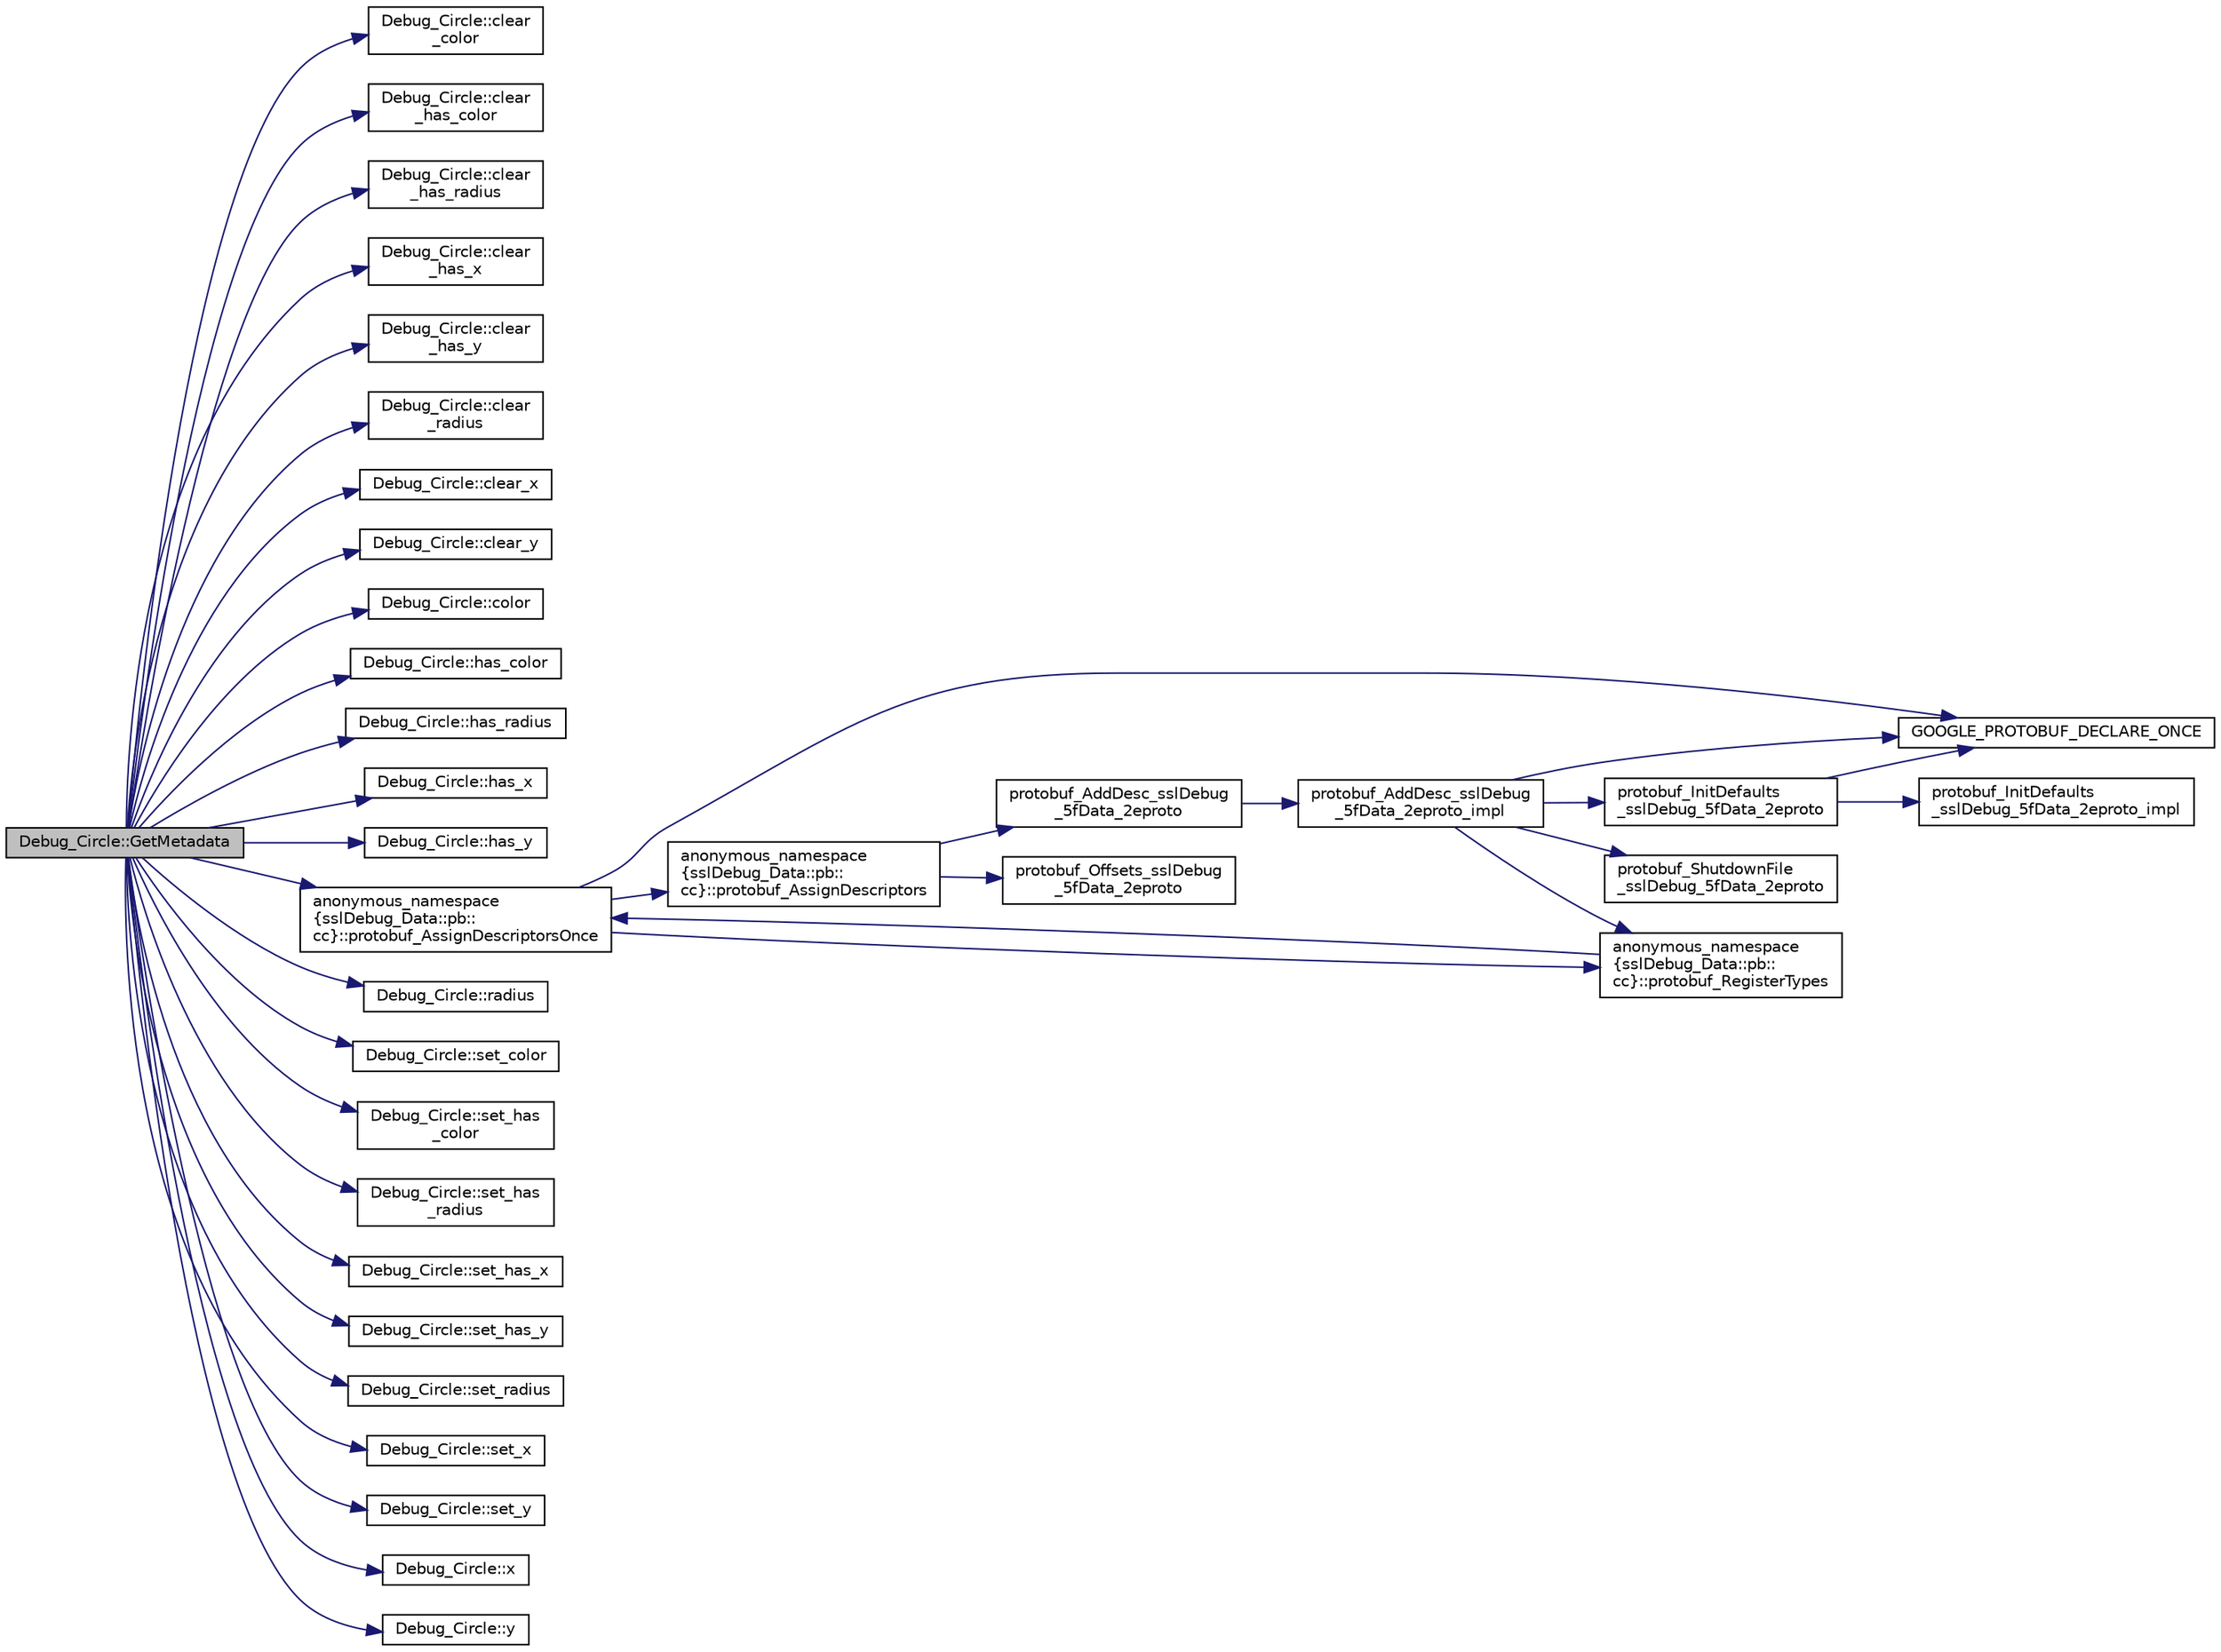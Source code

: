 digraph "Debug_Circle::GetMetadata"
{
 // INTERACTIVE_SVG=YES
  edge [fontname="Helvetica",fontsize="10",labelfontname="Helvetica",labelfontsize="10"];
  node [fontname="Helvetica",fontsize="10",shape=record];
  rankdir="LR";
  Node1 [label="Debug_Circle::GetMetadata",height=0.2,width=0.4,color="black", fillcolor="grey75", style="filled", fontcolor="black"];
  Node1 -> Node2 [color="midnightblue",fontsize="10",style="solid",fontname="Helvetica"];
  Node2 [label="Debug_Circle::clear\l_color",height=0.2,width=0.4,color="black", fillcolor="white", style="filled",URL="$d0/d75/class_debug___circle.html#a6479abf95f7b68bfeace7ed9e133bd06"];
  Node1 -> Node3 [color="midnightblue",fontsize="10",style="solid",fontname="Helvetica"];
  Node3 [label="Debug_Circle::clear\l_has_color",height=0.2,width=0.4,color="black", fillcolor="white", style="filled",URL="$d0/d75/class_debug___circle.html#af63a0b15bbc53788e9dbfe677805b1f2"];
  Node1 -> Node4 [color="midnightblue",fontsize="10",style="solid",fontname="Helvetica"];
  Node4 [label="Debug_Circle::clear\l_has_radius",height=0.2,width=0.4,color="black", fillcolor="white", style="filled",URL="$d0/d75/class_debug___circle.html#a17a449cde12ea78bccc476c1457460e8"];
  Node1 -> Node5 [color="midnightblue",fontsize="10",style="solid",fontname="Helvetica"];
  Node5 [label="Debug_Circle::clear\l_has_x",height=0.2,width=0.4,color="black", fillcolor="white", style="filled",URL="$d0/d75/class_debug___circle.html#a971015fac077b2227b3d336a89b0c0dc"];
  Node1 -> Node6 [color="midnightblue",fontsize="10",style="solid",fontname="Helvetica"];
  Node6 [label="Debug_Circle::clear\l_has_y",height=0.2,width=0.4,color="black", fillcolor="white", style="filled",URL="$d0/d75/class_debug___circle.html#adb704ce1aea1d5944f346002d475e89e"];
  Node1 -> Node7 [color="midnightblue",fontsize="10",style="solid",fontname="Helvetica"];
  Node7 [label="Debug_Circle::clear\l_radius",height=0.2,width=0.4,color="black", fillcolor="white", style="filled",URL="$d0/d75/class_debug___circle.html#a510849a36850d740454f8022d0f84298"];
  Node1 -> Node8 [color="midnightblue",fontsize="10",style="solid",fontname="Helvetica"];
  Node8 [label="Debug_Circle::clear_x",height=0.2,width=0.4,color="black", fillcolor="white", style="filled",URL="$d0/d75/class_debug___circle.html#ab3ab50c4446aaaa6e60ae7ce38a220a7"];
  Node1 -> Node9 [color="midnightblue",fontsize="10",style="solid",fontname="Helvetica"];
  Node9 [label="Debug_Circle::clear_y",height=0.2,width=0.4,color="black", fillcolor="white", style="filled",URL="$d0/d75/class_debug___circle.html#acc3da66f61f46a5c66115cbaea855bd4"];
  Node1 -> Node10 [color="midnightblue",fontsize="10",style="solid",fontname="Helvetica"];
  Node10 [label="Debug_Circle::color",height=0.2,width=0.4,color="black", fillcolor="white", style="filled",URL="$d0/d75/class_debug___circle.html#a286421392298bbbf49a96bd8df66ae27"];
  Node1 -> Node11 [color="midnightblue",fontsize="10",style="solid",fontname="Helvetica"];
  Node11 [label="Debug_Circle::has_color",height=0.2,width=0.4,color="black", fillcolor="white", style="filled",URL="$d0/d75/class_debug___circle.html#a439f30c58d6ae0d8661a2b18ec32ef39"];
  Node1 -> Node12 [color="midnightblue",fontsize="10",style="solid",fontname="Helvetica"];
  Node12 [label="Debug_Circle::has_radius",height=0.2,width=0.4,color="black", fillcolor="white", style="filled",URL="$d0/d75/class_debug___circle.html#a51d98bad35c601b339e4cab6ebda4bee"];
  Node1 -> Node13 [color="midnightblue",fontsize="10",style="solid",fontname="Helvetica"];
  Node13 [label="Debug_Circle::has_x",height=0.2,width=0.4,color="black", fillcolor="white", style="filled",URL="$d0/d75/class_debug___circle.html#a548fce9c39fde523928beea229da8941"];
  Node1 -> Node14 [color="midnightblue",fontsize="10",style="solid",fontname="Helvetica"];
  Node14 [label="Debug_Circle::has_y",height=0.2,width=0.4,color="black", fillcolor="white", style="filled",URL="$d0/d75/class_debug___circle.html#a48e0a3efd936c4ae57e7846b956590ca"];
  Node1 -> Node15 [color="midnightblue",fontsize="10",style="solid",fontname="Helvetica"];
  Node15 [label="anonymous_namespace\l\{sslDebug_Data::pb::\lcc\}::protobuf_AssignDescriptorsOnce",height=0.2,width=0.4,color="black", fillcolor="white", style="filled",URL="$d5/d69/namespaceanonymous__namespace_02ssl_debug___data_8pb_8cc_03.html#aa37bb98042183672b28f8fddda58b729"];
  Node15 -> Node16 [color="midnightblue",fontsize="10",style="solid",fontname="Helvetica"];
  Node16 [label="GOOGLE_PROTOBUF_DECLARE_ONCE",height=0.2,width=0.4,color="black", fillcolor="white", style="filled",URL="$de/d3d/ssl_debug___data_8pb_8cc.html#adf2e32c6ade40588a9ca6241ec879775"];
  Node15 -> Node17 [color="midnightblue",fontsize="10",style="solid",fontname="Helvetica"];
  Node17 [label="anonymous_namespace\l\{sslDebug_Data::pb::\lcc\}::protobuf_AssignDescriptors",height=0.2,width=0.4,color="black", fillcolor="white", style="filled",URL="$d5/d69/namespaceanonymous__namespace_02ssl_debug___data_8pb_8cc_03.html#ac904ef4479515b87f97fc4a523056c10"];
  Node17 -> Node18 [color="midnightblue",fontsize="10",style="solid",fontname="Helvetica"];
  Node18 [label="protobuf_AddDesc_sslDebug\l_5fData_2eproto",height=0.2,width=0.4,color="black", fillcolor="white", style="filled",URL="$de/d3d/ssl_debug___data_8pb_8cc.html#a223c276d17c49d4dec9d8f19d6049184"];
  Node18 -> Node19 [color="midnightblue",fontsize="10",style="solid",fontname="Helvetica"];
  Node19 [label="protobuf_AddDesc_sslDebug\l_5fData_2eproto_impl",height=0.2,width=0.4,color="black", fillcolor="white", style="filled",URL="$de/d3d/ssl_debug___data_8pb_8cc.html#a7d433a7120b244fca24637c8418c9d4b"];
  Node19 -> Node16 [color="midnightblue",fontsize="10",style="solid",fontname="Helvetica"];
  Node19 -> Node20 [color="midnightblue",fontsize="10",style="solid",fontname="Helvetica"];
  Node20 [label="protobuf_InitDefaults\l_sslDebug_5fData_2eproto",height=0.2,width=0.4,color="black", fillcolor="white", style="filled",URL="$de/d3d/ssl_debug___data_8pb_8cc.html#a0070070cfa76c070921a3fc2bc7c388b"];
  Node20 -> Node16 [color="midnightblue",fontsize="10",style="solid",fontname="Helvetica"];
  Node20 -> Node21 [color="midnightblue",fontsize="10",style="solid",fontname="Helvetica"];
  Node21 [label="protobuf_InitDefaults\l_sslDebug_5fData_2eproto_impl",height=0.2,width=0.4,color="black", fillcolor="white", style="filled",URL="$de/d3d/ssl_debug___data_8pb_8cc.html#a68c73c3d75dda6d2390f18d60cbb202a"];
  Node19 -> Node22 [color="midnightblue",fontsize="10",style="solid",fontname="Helvetica"];
  Node22 [label="anonymous_namespace\l\{sslDebug_Data::pb::\lcc\}::protobuf_RegisterTypes",height=0.2,width=0.4,color="black", fillcolor="white", style="filled",URL="$d5/d69/namespaceanonymous__namespace_02ssl_debug___data_8pb_8cc_03.html#a17c4b3f5dcf75931d5df0ce37b83d52d"];
  Node22 -> Node15 [color="midnightblue",fontsize="10",style="solid",fontname="Helvetica"];
  Node19 -> Node23 [color="midnightblue",fontsize="10",style="solid",fontname="Helvetica"];
  Node23 [label="protobuf_ShutdownFile\l_sslDebug_5fData_2eproto",height=0.2,width=0.4,color="black", fillcolor="white", style="filled",URL="$de/d3d/ssl_debug___data_8pb_8cc.html#abb3946885d934911227c9c389f3a18f2"];
  Node17 -> Node24 [color="midnightblue",fontsize="10",style="solid",fontname="Helvetica"];
  Node24 [label="protobuf_Offsets_sslDebug\l_5fData_2eproto",height=0.2,width=0.4,color="black", fillcolor="white", style="filled",URL="$de/d3d/ssl_debug___data_8pb_8cc.html#a7fc2956b34c20edcfb960b1ac635fc43"];
  Node15 -> Node22 [color="midnightblue",fontsize="10",style="solid",fontname="Helvetica"];
  Node1 -> Node25 [color="midnightblue",fontsize="10",style="solid",fontname="Helvetica"];
  Node25 [label="Debug_Circle::radius",height=0.2,width=0.4,color="black", fillcolor="white", style="filled",URL="$d0/d75/class_debug___circle.html#a20f0f1edb8e3d937861e10b8aff9fa8a"];
  Node1 -> Node26 [color="midnightblue",fontsize="10",style="solid",fontname="Helvetica"];
  Node26 [label="Debug_Circle::set_color",height=0.2,width=0.4,color="black", fillcolor="white", style="filled",URL="$d0/d75/class_debug___circle.html#aa530dd853252be4b63613a57d6d85ad7"];
  Node1 -> Node27 [color="midnightblue",fontsize="10",style="solid",fontname="Helvetica"];
  Node27 [label="Debug_Circle::set_has\l_color",height=0.2,width=0.4,color="black", fillcolor="white", style="filled",URL="$d0/d75/class_debug___circle.html#a1855416f9f89d071cab3ceb0b416dccc"];
  Node1 -> Node28 [color="midnightblue",fontsize="10",style="solid",fontname="Helvetica"];
  Node28 [label="Debug_Circle::set_has\l_radius",height=0.2,width=0.4,color="black", fillcolor="white", style="filled",URL="$d0/d75/class_debug___circle.html#a6318b59cc2e0736fe525de18c8cd6b12"];
  Node1 -> Node29 [color="midnightblue",fontsize="10",style="solid",fontname="Helvetica"];
  Node29 [label="Debug_Circle::set_has_x",height=0.2,width=0.4,color="black", fillcolor="white", style="filled",URL="$d0/d75/class_debug___circle.html#ad404e1158c01ddea150c1e109968aee8"];
  Node1 -> Node30 [color="midnightblue",fontsize="10",style="solid",fontname="Helvetica"];
  Node30 [label="Debug_Circle::set_has_y",height=0.2,width=0.4,color="black", fillcolor="white", style="filled",URL="$d0/d75/class_debug___circle.html#a69cf497ec7b40dffc2bd8cf46d0d4be9"];
  Node1 -> Node31 [color="midnightblue",fontsize="10",style="solid",fontname="Helvetica"];
  Node31 [label="Debug_Circle::set_radius",height=0.2,width=0.4,color="black", fillcolor="white", style="filled",URL="$d0/d75/class_debug___circle.html#aad13eade9f0353abe6e89b70cf2c5255"];
  Node1 -> Node32 [color="midnightblue",fontsize="10",style="solid",fontname="Helvetica"];
  Node32 [label="Debug_Circle::set_x",height=0.2,width=0.4,color="black", fillcolor="white", style="filled",URL="$d0/d75/class_debug___circle.html#a257a02642dbce9da33672328df2b5abe"];
  Node1 -> Node33 [color="midnightblue",fontsize="10",style="solid",fontname="Helvetica"];
  Node33 [label="Debug_Circle::set_y",height=0.2,width=0.4,color="black", fillcolor="white", style="filled",URL="$d0/d75/class_debug___circle.html#a30626b5fa5661145929bbc0793636e15"];
  Node1 -> Node34 [color="midnightblue",fontsize="10",style="solid",fontname="Helvetica"];
  Node34 [label="Debug_Circle::x",height=0.2,width=0.4,color="black", fillcolor="white", style="filled",URL="$d0/d75/class_debug___circle.html#a0b5edb68be67701cb0028010c11e0a12"];
  Node1 -> Node35 [color="midnightblue",fontsize="10",style="solid",fontname="Helvetica"];
  Node35 [label="Debug_Circle::y",height=0.2,width=0.4,color="black", fillcolor="white", style="filled",URL="$d0/d75/class_debug___circle.html#a8d452516576a1ca675c1e4dd9675a83b"];
}
